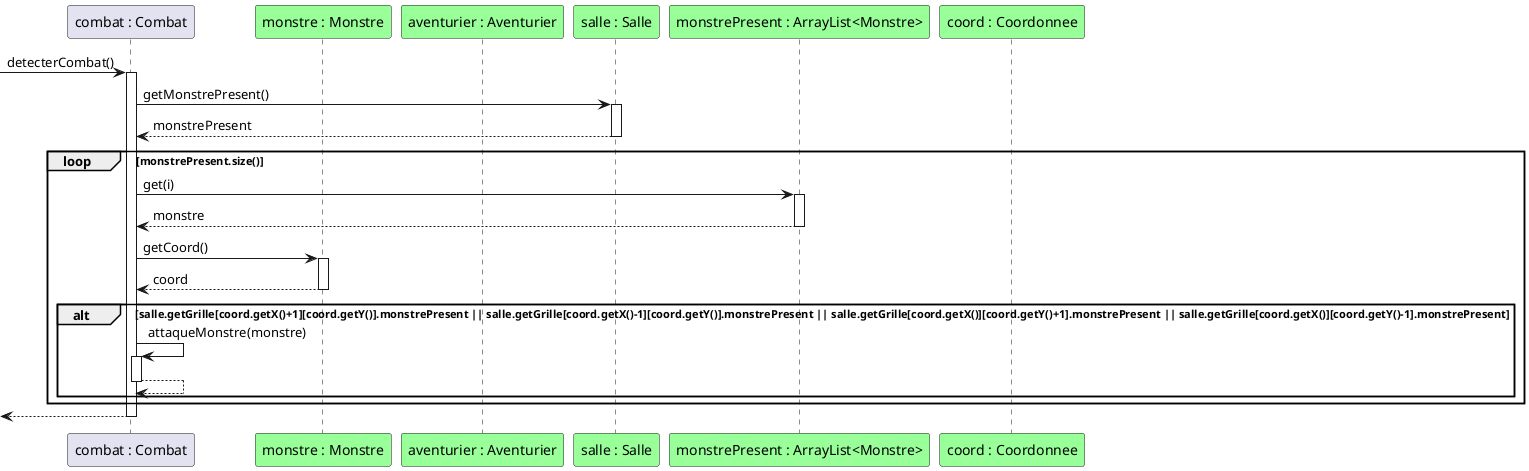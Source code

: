 @startuml
Participant "combat : Combat" as s
Participant "monstre : Monstre" as coord #99FF99
Participant "aventurier : Aventurier" as c #99FF99
Participant "salle : Salle" as salle #99FF99
Participant "monstrePresent : ArrayList<Monstre>" as list #99FF99
Participant "coord : Coordonnee" as coordo #99FF99


->s : detecterCombat()
activate s

s->salle : getMonstrePresent()
activate salle
salle-->s : monstrePresent
deactivate salle

loop monstrePresent.size()
s->list : get(i)
activate list
list-->s :monstre
deactivate list
s->coord : getCoord()
activate coord
coord-->s : coord
deactivate coord

alt salle.getGrille[coord.getX()+1][coord.getY()].monstrePresent || salle.getGrille[coord.getX()-1][coord.getY()].monstrePresent || salle.getGrille[coord.getX()][coord.getY()+1].monstrePresent || salle.getGrille[coord.getX()][coord.getY()-1].monstrePresent
s->s : attaqueMonstre(monstre)
activate s
s-->s
deactivate s
end
end
<--s
deactivate s
@enduml